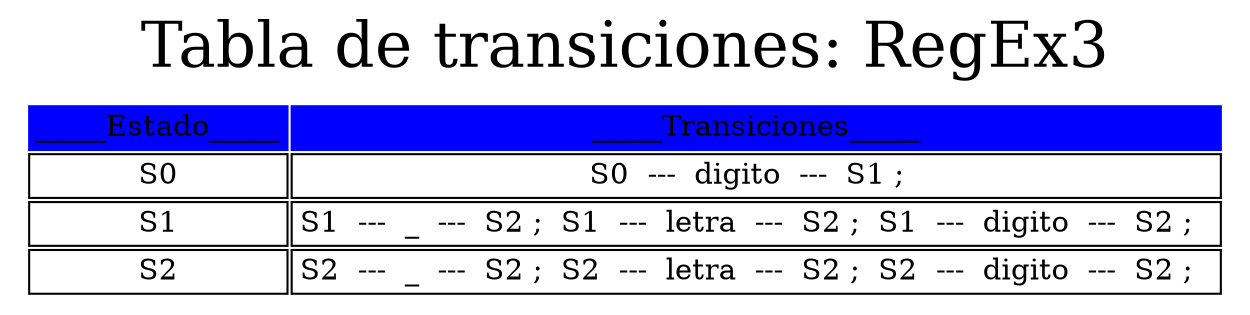 digraph G {
splines=false;
graph [ dpi = 700 ];
label = <Tabla de transiciones: RegEx3>
labelloc = t
fontsize=30
tbl [
shape=plaintext
label=<
<table border='0' cellborder='1' cellspacing='2'>
<tr><td color='blue' bgcolor='blue'>_____Estado_____</td><td colspan='2' color='blue' bgcolor='blue'>_____Transiciones_____</td></tr>
<tr><td>S0</td><td colspan="2">S0  ---  digito  ---  S1 ;  </td></tr>
<tr><td>S1</td><td colspan="2">S1  ---  _  ---  S2 ;  S1  ---  letra  ---  S2 ;  S1  ---  digito  ---  S2 ;  </td></tr>
<tr><td>S2</td><td colspan="2">S2  ---  _  ---  S2 ;  S2  ---  letra  ---  S2 ;  S2  ---  digito  ---  S2 ;  </td></tr>
</table>
>];
}
